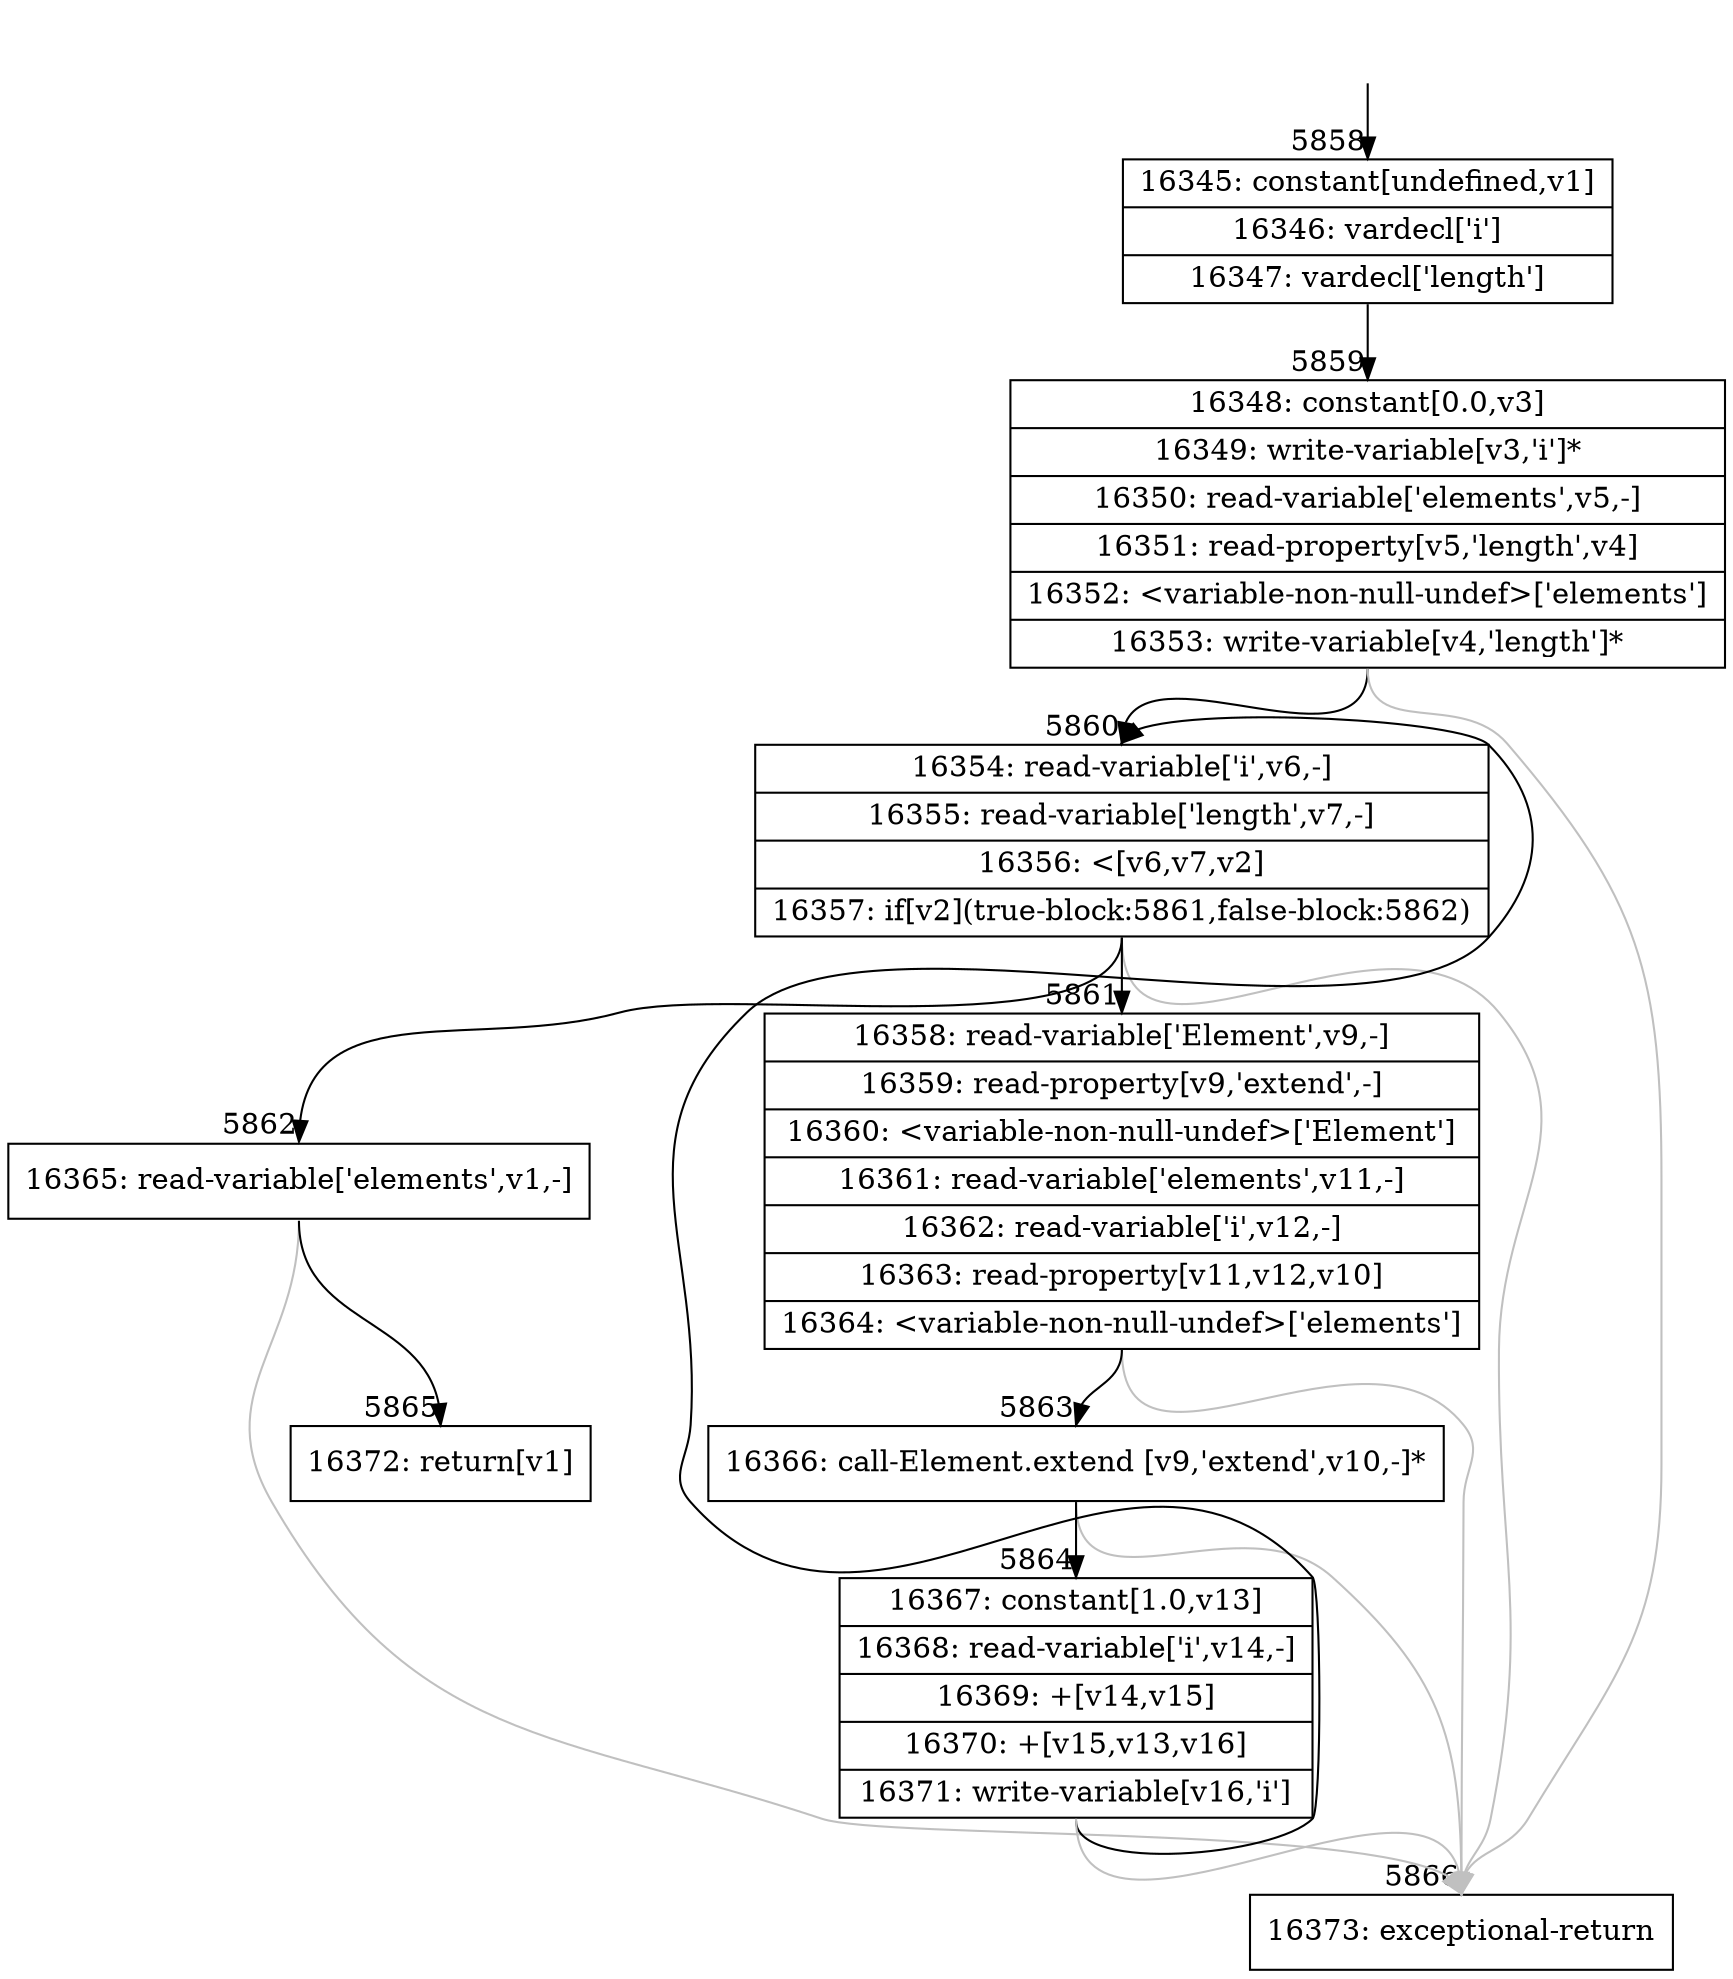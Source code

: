digraph {
rankdir="TD"
BB_entry463[shape=none,label=""];
BB_entry463 -> BB5858 [tailport=s, headport=n, headlabel="    5858"]
BB5858 [shape=record label="{16345: constant[undefined,v1]|16346: vardecl['i']|16347: vardecl['length']}" ] 
BB5858 -> BB5859 [tailport=s, headport=n, headlabel="      5859"]
BB5859 [shape=record label="{16348: constant[0.0,v3]|16349: write-variable[v3,'i']*|16350: read-variable['elements',v5,-]|16351: read-property[v5,'length',v4]|16352: \<variable-non-null-undef\>['elements']|16353: write-variable[v4,'length']*}" ] 
BB5859 -> BB5860 [tailport=s, headport=n, headlabel="      5860"]
BB5859 -> BB5866 [tailport=s, headport=n, color=gray, headlabel="      5866"]
BB5860 [shape=record label="{16354: read-variable['i',v6,-]|16355: read-variable['length',v7,-]|16356: \<[v6,v7,v2]|16357: if[v2](true-block:5861,false-block:5862)}" ] 
BB5860 -> BB5861 [tailport=s, headport=n, headlabel="      5861"]
BB5860 -> BB5862 [tailport=s, headport=n, headlabel="      5862"]
BB5860 -> BB5866 [tailport=s, headport=n, color=gray]
BB5861 [shape=record label="{16358: read-variable['Element',v9,-]|16359: read-property[v9,'extend',-]|16360: \<variable-non-null-undef\>['Element']|16361: read-variable['elements',v11,-]|16362: read-variable['i',v12,-]|16363: read-property[v11,v12,v10]|16364: \<variable-non-null-undef\>['elements']}" ] 
BB5861 -> BB5863 [tailport=s, headport=n, headlabel="      5863"]
BB5861 -> BB5866 [tailport=s, headport=n, color=gray]
BB5862 [shape=record label="{16365: read-variable['elements',v1,-]}" ] 
BB5862 -> BB5865 [tailport=s, headport=n, headlabel="      5865"]
BB5862 -> BB5866 [tailport=s, headport=n, color=gray]
BB5863 [shape=record label="{16366: call-Element.extend [v9,'extend',v10,-]*}" ] 
BB5863 -> BB5864 [tailport=s, headport=n, headlabel="      5864"]
BB5863 -> BB5866 [tailport=s, headport=n, color=gray]
BB5864 [shape=record label="{16367: constant[1.0,v13]|16368: read-variable['i',v14,-]|16369: +[v14,v15]|16370: +[v15,v13,v16]|16371: write-variable[v16,'i']}" ] 
BB5864 -> BB5860 [tailport=s, headport=n]
BB5864 -> BB5866 [tailport=s, headport=n, color=gray]
BB5865 [shape=record label="{16372: return[v1]}" ] 
BB5866 [shape=record label="{16373: exceptional-return}" ] 
//#$~ 4476
}
